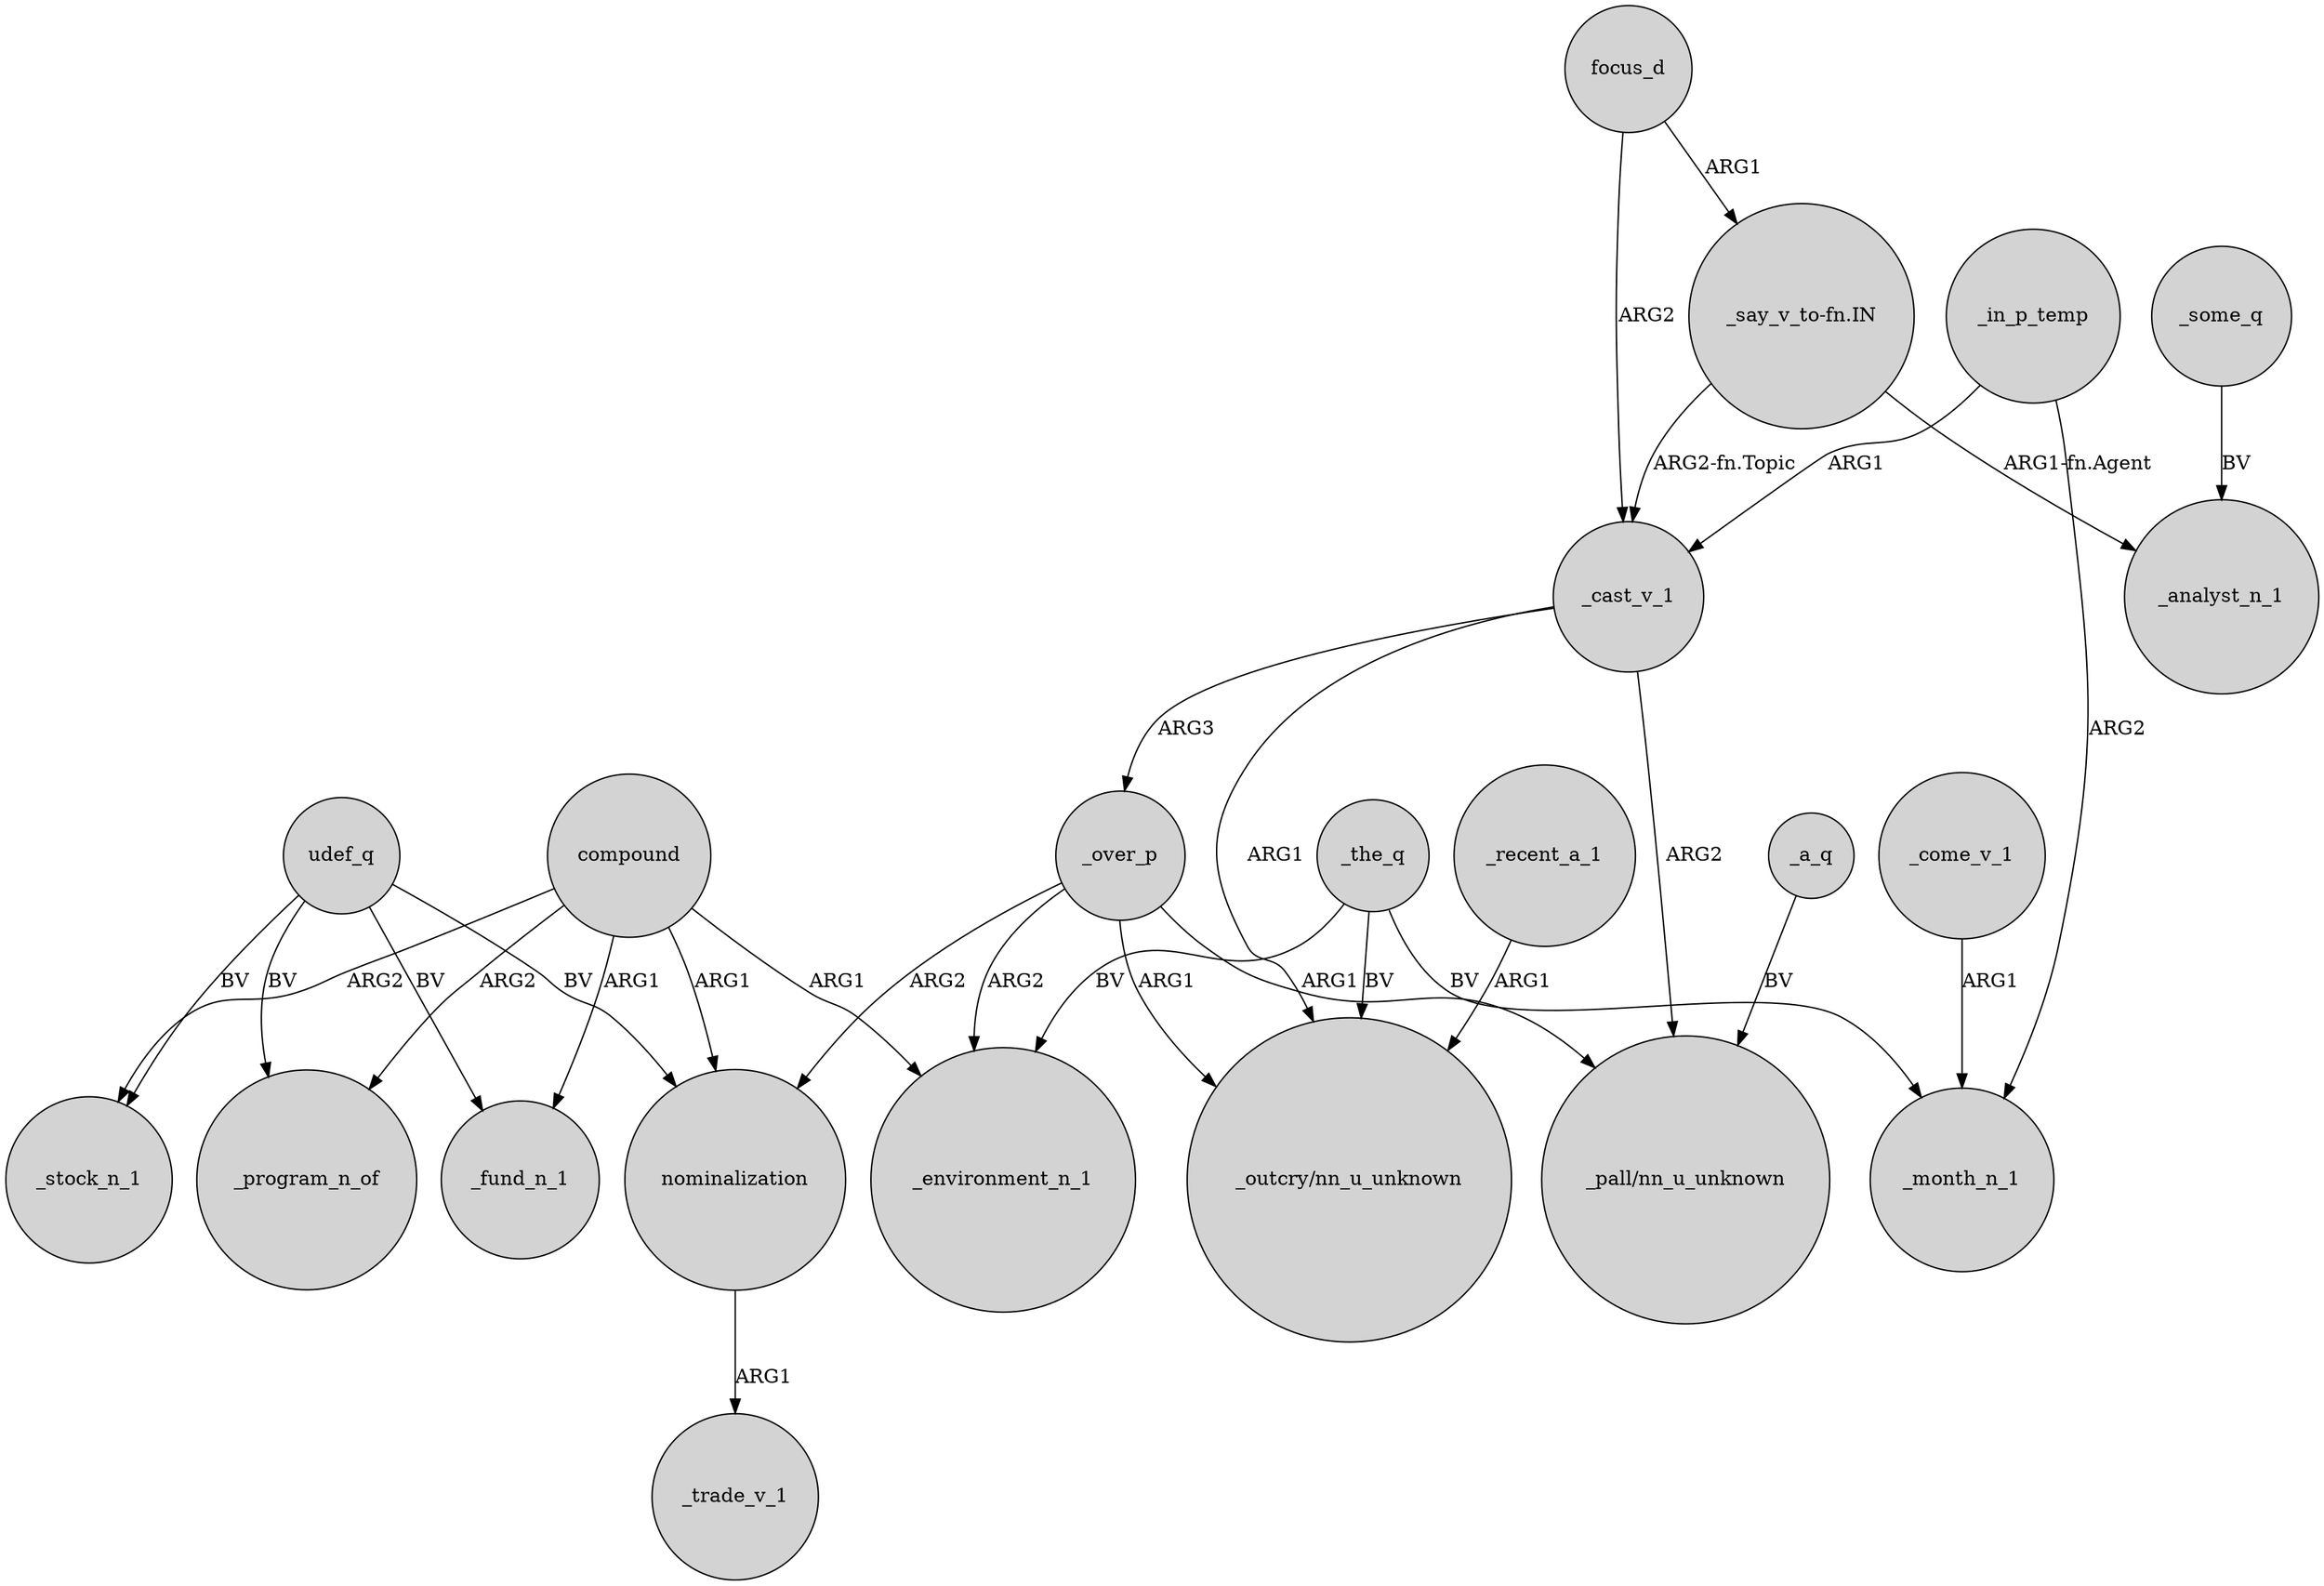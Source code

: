 digraph {
	node [shape=circle style=filled]
	focus_d -> _cast_v_1 [label=ARG2]
	compound -> _program_n_of [label=ARG2]
	_the_q -> _environment_n_1 [label=BV]
	_over_p -> "_outcry/nn_u_unknown" [label=ARG1]
	"_say_v_to-fn.IN" -> _cast_v_1 [label="ARG2-fn.Topic"]
	_cast_v_1 -> _over_p [label=ARG3]
	_cast_v_1 -> "_outcry/nn_u_unknown" [label=ARG1]
	_cast_v_1 -> "_pall/nn_u_unknown" [label=ARG2]
	_in_p_temp -> _month_n_1 [label=ARG2]
	_a_q -> "_pall/nn_u_unknown" [label=BV]
	udef_q -> _program_n_of [label=BV]
	_recent_a_1 -> "_outcry/nn_u_unknown" [label=ARG1]
	compound -> _environment_n_1 [label=ARG1]
	nominalization -> _trade_v_1 [label=ARG1]
	compound -> _stock_n_1 [label=ARG2]
	_the_q -> _month_n_1 [label=BV]
	udef_q -> _stock_n_1 [label=BV]
	_some_q -> _analyst_n_1 [label=BV]
	"_say_v_to-fn.IN" -> _analyst_n_1 [label="ARG1-fn.Agent"]
	_over_p -> "_pall/nn_u_unknown" [label=ARG1]
	_over_p -> nominalization [label=ARG2]
	udef_q -> _fund_n_1 [label=BV]
	udef_q -> nominalization [label=BV]
	_in_p_temp -> _cast_v_1 [label=ARG1]
	_over_p -> _environment_n_1 [label=ARG2]
	_come_v_1 -> _month_n_1 [label=ARG1]
	_the_q -> "_outcry/nn_u_unknown" [label=BV]
	compound -> nominalization [label=ARG1]
	compound -> _fund_n_1 [label=ARG1]
	focus_d -> "_say_v_to-fn.IN" [label=ARG1]
}
